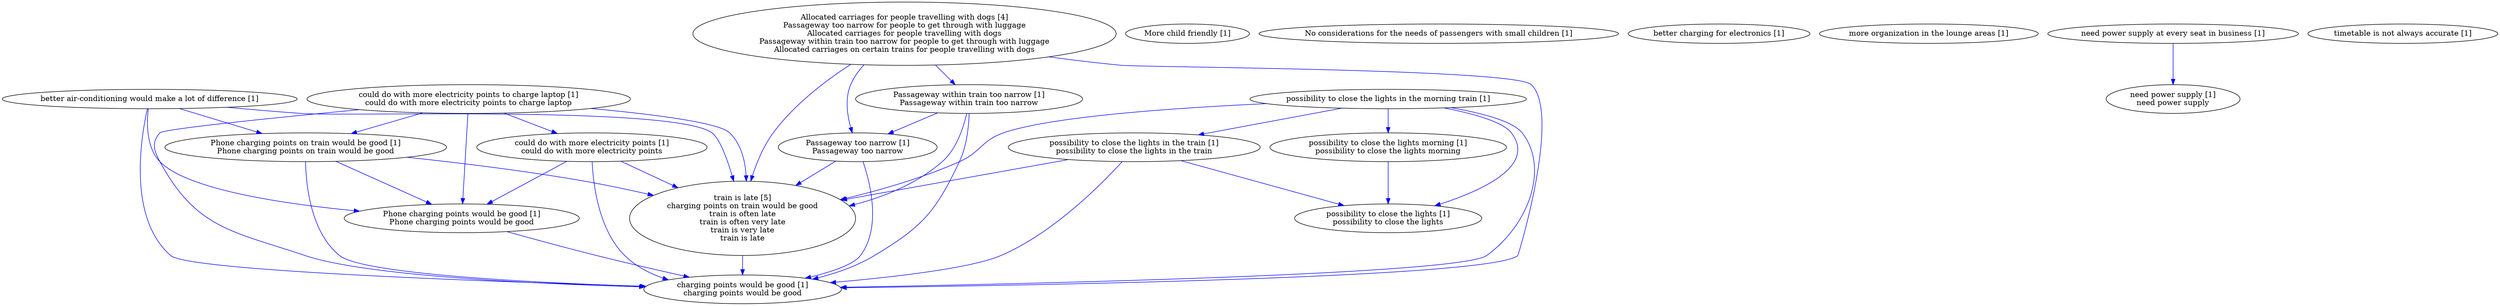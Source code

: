 digraph collapsedGraph {
"train is late [5]\ncharging points on train would be good\ntrain is often late\ntrain is often very late\ntrain is very late\ntrain is late""Allocated carriages for people travelling with dogs [4]\nPassageway too narrow for people to get through with luggage\nAllocated carriages for people travelling with dogs\nPassageway within train too narrow for people to get through with luggage\nAllocated carriages on certain trains for people travelling with dogs""More child friendly [1]""No considerations for the needs of passengers with small children [1]""Passageway too narrow [1]\nPassageway too narrow""Passageway within train too narrow [1]\nPassageway within train too narrow""Phone charging points on train would be good [1]\nPhone charging points on train would be good""Phone charging points would be good [1]\nPhone charging points would be good""charging points would be good [1]\ncharging points would be good""better air-conditioning would make a lot of difference [1]""better charging for electronics [1]""could do with more electricity points to charge laptop [1]\ncould do with more electricity points to charge laptop""could do with more electricity points [1]\ncould do with more electricity points""more organization in the lounge areas [1]""need power supply at every seat in business [1]""need power supply [1]\nneed power supply""possibility to close the lights in the morning train [1]""possibility to close the lights in the train [1]\npossibility to close the lights in the train""possibility to close the lights [1]\npossibility to close the lights""possibility to close the lights morning [1]\npossibility to close the lights morning""timetable is not always accurate [1]""Passageway within train too narrow [1]\nPassageway within train too narrow" -> "Passageway too narrow [1]\nPassageway too narrow" [color=blue]
"Phone charging points on train would be good [1]\nPhone charging points on train would be good" -> "Phone charging points would be good [1]\nPhone charging points would be good" [color=blue]
"Phone charging points would be good [1]\nPhone charging points would be good" -> "charging points would be good [1]\ncharging points would be good" [color=blue]
"Phone charging points on train would be good [1]\nPhone charging points on train would be good" -> "charging points would be good [1]\ncharging points would be good" [color=blue]
"better air-conditioning would make a lot of difference [1]" -> "Phone charging points on train would be good [1]\nPhone charging points on train would be good" [color=blue]
"better air-conditioning would make a lot of difference [1]" -> "Phone charging points would be good [1]\nPhone charging points would be good" [color=blue]
"better air-conditioning would make a lot of difference [1]" -> "charging points would be good [1]\ncharging points would be good" [color=blue]
"could do with more electricity points to charge laptop [1]\ncould do with more electricity points to charge laptop" -> "could do with more electricity points [1]\ncould do with more electricity points" [color=blue]
"could do with more electricity points to charge laptop [1]\ncould do with more electricity points to charge laptop" -> "Phone charging points on train would be good [1]\nPhone charging points on train would be good" [color=blue]
"could do with more electricity points to charge laptop [1]\ncould do with more electricity points to charge laptop" -> "Phone charging points would be good [1]\nPhone charging points would be good" [color=blue]
"could do with more electricity points to charge laptop [1]\ncould do with more electricity points to charge laptop" -> "charging points would be good [1]\ncharging points would be good" [color=blue]
"could do with more electricity points [1]\ncould do with more electricity points" -> "Phone charging points would be good [1]\nPhone charging points would be good" [color=blue]
"could do with more electricity points [1]\ncould do with more electricity points" -> "charging points would be good [1]\ncharging points would be good" [color=blue]
"could do with more electricity points [1]\ncould do with more electricity points" -> "train is late [5]\ncharging points on train would be good\ntrain is often late\ntrain is often very late\ntrain is very late\ntrain is late" [color=blue]
"need power supply at every seat in business [1]" -> "need power supply [1]\nneed power supply" [color=blue]
"possibility to close the lights in the morning train [1]" -> "possibility to close the lights in the train [1]\npossibility to close the lights in the train" [color=blue]
"possibility to close the lights in the train [1]\npossibility to close the lights in the train" -> "possibility to close the lights [1]\npossibility to close the lights" [color=blue]
"possibility to close the lights in the morning train [1]" -> "possibility to close the lights morning [1]\npossibility to close the lights morning" [color=blue]
"possibility to close the lights morning [1]\npossibility to close the lights morning" -> "possibility to close the lights [1]\npossibility to close the lights" [color=blue]
"possibility to close the lights in the morning train [1]" -> "possibility to close the lights [1]\npossibility to close the lights" [color=blue]
"Phone charging points on train would be good [1]\nPhone charging points on train would be good" -> "train is late [5]\ncharging points on train would be good\ntrain is often late\ntrain is often very late\ntrain is very late\ntrain is late" [color=blue]
"better air-conditioning would make a lot of difference [1]" -> "train is late [5]\ncharging points on train would be good\ntrain is often late\ntrain is often very late\ntrain is very late\ntrain is late" [color=blue]
"Allocated carriages for people travelling with dogs [4]\nPassageway too narrow for people to get through with luggage\nAllocated carriages for people travelling with dogs\nPassageway within train too narrow for people to get through with luggage\nAllocated carriages on certain trains for people travelling with dogs" -> "Passageway too narrow [1]\nPassageway too narrow" [color=blue]
"Allocated carriages for people travelling with dogs [4]\nPassageway too narrow for people to get through with luggage\nAllocated carriages for people travelling with dogs\nPassageway within train too narrow for people to get through with luggage\nAllocated carriages on certain trains for people travelling with dogs" -> "train is late [5]\ncharging points on train would be good\ntrain is often late\ntrain is often very late\ntrain is very late\ntrain is late" [color=blue]
"Allocated carriages for people travelling with dogs [4]\nPassageway too narrow for people to get through with luggage\nAllocated carriages for people travelling with dogs\nPassageway within train too narrow for people to get through with luggage\nAllocated carriages on certain trains for people travelling with dogs" -> "Passageway within train too narrow [1]\nPassageway within train too narrow" [color=blue]
"Passageway too narrow [1]\nPassageway too narrow" -> "train is late [5]\ncharging points on train would be good\ntrain is often late\ntrain is often very late\ntrain is very late\ntrain is late" [color=blue]
"Passageway within train too narrow [1]\nPassageway within train too narrow" -> "train is late [5]\ncharging points on train would be good\ntrain is often late\ntrain is often very late\ntrain is very late\ntrain is late" [color=blue]
"could do with more electricity points to charge laptop [1]\ncould do with more electricity points to charge laptop" -> "train is late [5]\ncharging points on train would be good\ntrain is often late\ntrain is often very late\ntrain is very late\ntrain is late" [color=blue]
"possibility to close the lights in the morning train [1]" -> "train is late [5]\ncharging points on train would be good\ntrain is often late\ntrain is often very late\ntrain is very late\ntrain is late" [color=blue]
"possibility to close the lights in the train [1]\npossibility to close the lights in the train" -> "train is late [5]\ncharging points on train would be good\ntrain is often late\ntrain is often very late\ntrain is very late\ntrain is late" [color=blue]
"train is late [5]\ncharging points on train would be good\ntrain is often late\ntrain is often very late\ntrain is very late\ntrain is late" -> "charging points would be good [1]\ncharging points would be good" [color=blue]
"Allocated carriages for people travelling with dogs [4]\nPassageway too narrow for people to get through with luggage\nAllocated carriages for people travelling with dogs\nPassageway within train too narrow for people to get through with luggage\nAllocated carriages on certain trains for people travelling with dogs" -> "charging points would be good [1]\ncharging points would be good" [color=blue]
"Passageway too narrow [1]\nPassageway too narrow" -> "charging points would be good [1]\ncharging points would be good" [color=blue]
"Passageway within train too narrow [1]\nPassageway within train too narrow" -> "charging points would be good [1]\ncharging points would be good" [color=blue]
"possibility to close the lights in the morning train [1]" -> "charging points would be good [1]\ncharging points would be good" [color=blue]
"possibility to close the lights in the train [1]\npossibility to close the lights in the train" -> "charging points would be good [1]\ncharging points would be good" [color=blue]
}